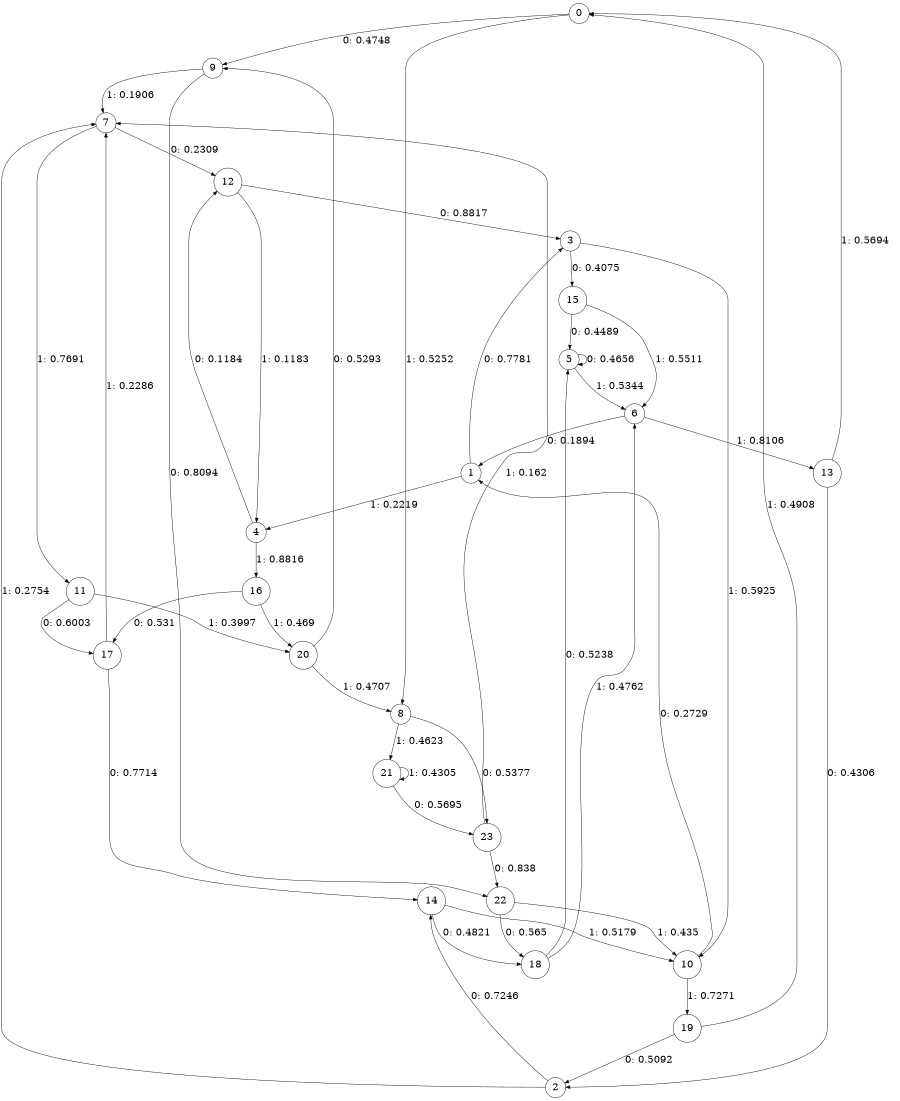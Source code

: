 digraph "ch8randomL5" {
size = "6,8.5";
ratio = "fill";
node [shape = circle];
node [fontsize = 24];
edge [fontsize = 24];
0 -> 9 [label = "0: 0.4748   "];
0 -> 8 [label = "1: 0.5252   "];
1 -> 3 [label = "0: 0.7781   "];
1 -> 4 [label = "1: 0.2219   "];
2 -> 14 [label = "0: 0.7246   "];
2 -> 7 [label = "1: 0.2754   "];
3 -> 15 [label = "0: 0.4075   "];
3 -> 10 [label = "1: 0.5925   "];
4 -> 12 [label = "0: 0.1184   "];
4 -> 16 [label = "1: 0.8816   "];
5 -> 5 [label = "0: 0.4656   "];
5 -> 6 [label = "1: 0.5344   "];
6 -> 1 [label = "0: 0.1894   "];
6 -> 13 [label = "1: 0.8106   "];
7 -> 12 [label = "0: 0.2309   "];
7 -> 11 [label = "1: 0.7691   "];
8 -> 23 [label = "0: 0.5377   "];
8 -> 21 [label = "1: 0.4623   "];
9 -> 22 [label = "0: 0.8094   "];
9 -> 7 [label = "1: 0.1906   "];
10 -> 1 [label = "0: 0.2729   "];
10 -> 19 [label = "1: 0.7271   "];
11 -> 17 [label = "0: 0.6003   "];
11 -> 20 [label = "1: 0.3997   "];
12 -> 3 [label = "0: 0.8817   "];
12 -> 4 [label = "1: 0.1183   "];
13 -> 2 [label = "0: 0.4306   "];
13 -> 0 [label = "1: 0.5694   "];
14 -> 18 [label = "0: 0.4821   "];
14 -> 10 [label = "1: 0.5179   "];
15 -> 5 [label = "0: 0.4489   "];
15 -> 6 [label = "1: 0.5511   "];
16 -> 17 [label = "0: 0.531    "];
16 -> 20 [label = "1: 0.469    "];
17 -> 14 [label = "0: 0.7714   "];
17 -> 7 [label = "1: 0.2286   "];
18 -> 5 [label = "0: 0.5238   "];
18 -> 6 [label = "1: 0.4762   "];
19 -> 2 [label = "0: 0.5092   "];
19 -> 0 [label = "1: 0.4908   "];
20 -> 9 [label = "0: 0.5293   "];
20 -> 8 [label = "1: 0.4707   "];
21 -> 23 [label = "0: 0.5695   "];
21 -> 21 [label = "1: 0.4305   "];
22 -> 18 [label = "0: 0.565    "];
22 -> 10 [label = "1: 0.435    "];
23 -> 22 [label = "0: 0.838    "];
23 -> 7 [label = "1: 0.162    "];
}